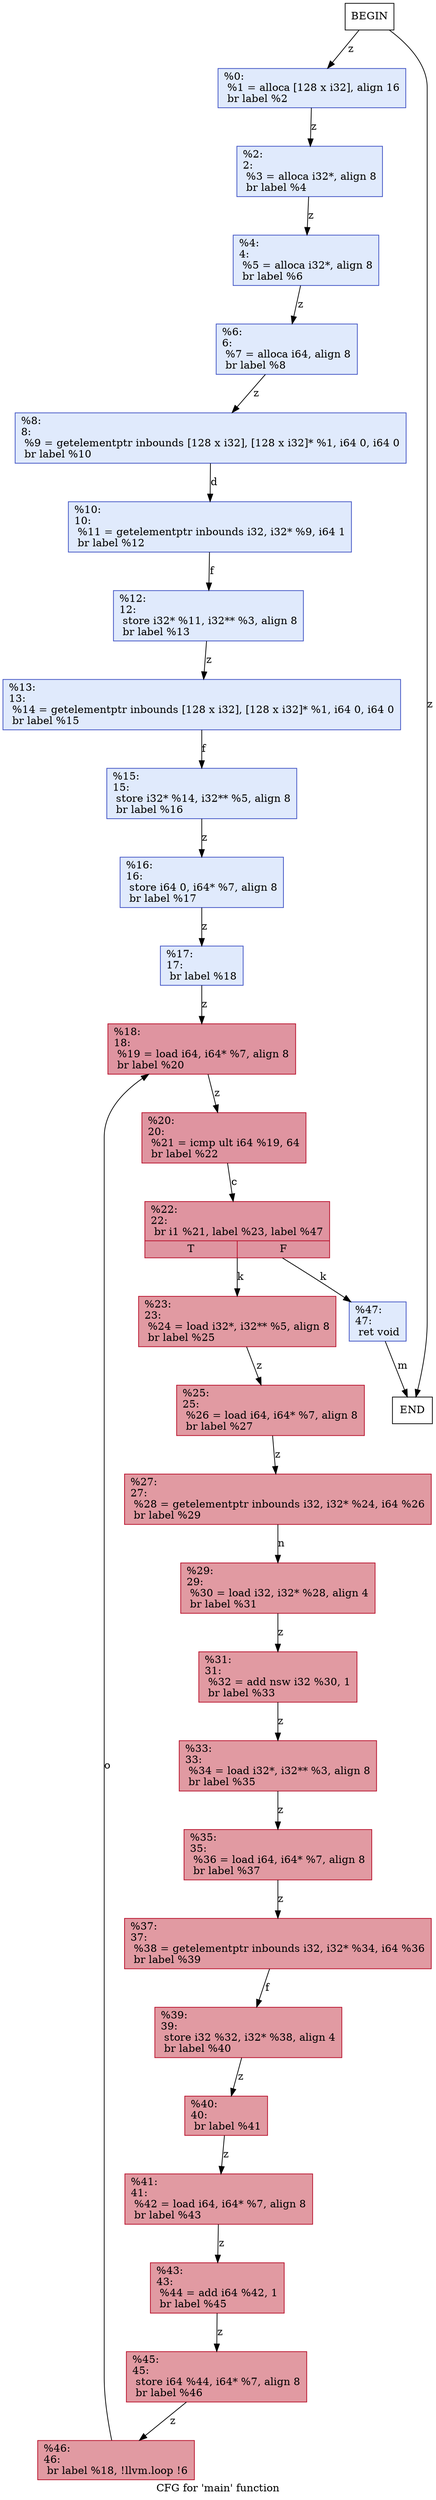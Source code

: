 digraph "CFG for 'main' function" {
	label="CFG for 'main' function";

	Nodebeginmain [shape=record, label="BEGIN"];
	Nodebeginmain -> Node0x848ef0 [label="z"];
	Node0x848ef0 [shape=record,color="#3d50c3ff", style=filled, fillcolor="#b9d0f970",label="{%0:\l  %1 = alloca [128 x i32], align 16\l  br label %2\l}"];
	Node0x848ef0 -> Node0x849c60 [label="z"];
	Node0x849c60 [shape=record,color="#3d50c3ff", style=filled, fillcolor="#b9d0f970",label="{%2:\l2:                                                \l  %3 = alloca i32*, align 8\l  br label %4\l}"];
	Node0x849c60 -> Node0x849dc0 [label="z"];
	Node0x849dc0 [shape=record,color="#3d50c3ff", style=filled, fillcolor="#b9d0f970",label="{%4:\l4:                                                \l  %5 = alloca i32*, align 8\l  br label %6\l}"];
	Node0x849dc0 -> Node0x849f40 [label="z"];
	Node0x849f40 [shape=record,color="#3d50c3ff", style=filled, fillcolor="#b9d0f970",label="{%6:\l6:                                                \l  %7 = alloca i64, align 8\l  br label %8\l}"];
	Node0x849f40 -> Node0x84a070 [label="z"];
	Node0x84a070 [shape=record,color="#3d50c3ff", style=filled, fillcolor="#b9d0f970",label="{%8:\l8:                                                \l  %9 = getelementptr inbounds [128 x i32], [128 x i32]* %1, i64 0, i64 0\l  br label %10\l}"];
	Node0x84a070 -> Node0x849e80 [label="d"];
	Node0x849e80 [shape=record,color="#3d50c3ff", style=filled, fillcolor="#b9d0f970",label="{%10:\l10:                                               \l  %11 = getelementptr inbounds i32, i32* %9, i64 1\l  br label %12\l}"];
	Node0x849e80 -> Node0x84a330 [label="f"];
	Node0x84a330 [shape=record,color="#3d50c3ff", style=filled, fillcolor="#b9d0f970",label="{%12:\l12:                                               \l  store i32* %11, i32** %3, align 8\l  br label %13\l}"];
	Node0x84a330 -> Node0x84a3f0 [label="z"];
	Node0x84a3f0 [shape=record,color="#3d50c3ff", style=filled, fillcolor="#b9d0f970",label="{%13:\l13:                                               \l  %14 = getelementptr inbounds [128 x i32], [128 x i32]* %1, i64 0, i64 0\l  br label %15\l}"];
	Node0x84a3f0 -> Node0x84a570 [label="f"];
	Node0x84a570 [shape=record,color="#3d50c3ff", style=filled, fillcolor="#b9d0f970",label="{%15:\l15:                                               \l  store i32* %14, i32** %5, align 8\l  br label %16\l}"];
	Node0x84a570 -> Node0x84a630 [label="z"];
	Node0x84a630 [shape=record,color="#3d50c3ff", style=filled, fillcolor="#b9d0f970",label="{%16:\l16:                                               \l  store i64 0, i64* %7, align 8\l  br label %17\l}"];
	Node0x84a630 -> Node0x84a6f0 [label="z"];
	Node0x84a6f0 [shape=record,color="#3d50c3ff", style=filled, fillcolor="#b9d0f970",label="{%17:\l17:                                               \l  br label %18\l}"];
	Node0x84a6f0 -> Node0x84a7b0 [label="z"];
	Node0x84a7b0 [shape=record,color="#b70d28ff", style=filled, fillcolor="#b70d2870",label="{%18:\l18:                                               \l  %19 = load i64, i64* %7, align 8\l  br label %20\l}"];
	Node0x84a7b0 -> Node0x84a8e0 [label="z"];
	Node0x84a8e0 [shape=record,color="#b70d28ff", style=filled, fillcolor="#b70d2870",label="{%20:\l20:                                               \l  %21 = icmp ult i64 %19, 64\l  br label %22\l}"];
	Node0x84a8e0 -> Node0x84a9d0 [label="c"];
	Node0x84a9d0 [shape=record,color="#b70d28ff", style=filled, fillcolor="#b70d2870",label="{%22:\l22:                                               \l  br i1 %21, label %23, label %47\l|{<s0>T|<s1>F}}"];
	Node0x84a9d0 -> Node0x84aa90 [label="k"];
	Node0x84a9d0 -> Node0x84aae0 [label="k"];
	Node0x84aa90 [shape=record,color="#b70d28ff", style=filled, fillcolor="#bb1b2c70",label="{%23:\l23:                                               \l  %24 = load i32*, i32** %5, align 8\l  br label %25\l}"];
	Node0x84aa90 -> Node0x84ac90 [label="z"];
	Node0x84ac90 [shape=record,color="#b70d28ff", style=filled, fillcolor="#bb1b2c70",label="{%25:\l25:                                               \l  %26 = load i64, i64* %7, align 8\l  br label %27\l}"];
	Node0x84ac90 -> Node0x84adc0 [label="z"];
	Node0x84adc0 [shape=record,color="#b70d28ff", style=filled, fillcolor="#bb1b2c70",label="{%27:\l27:                                               \l  %28 = getelementptr inbounds i32, i32* %24, i64 %26\l  br label %29\l}"];
	Node0x84adc0 -> Node0x84af20 [label="n"];
	Node0x84af20 [shape=record,color="#b70d28ff", style=filled, fillcolor="#bb1b2c70",label="{%29:\l29:                                               \l  %30 = load i32, i32* %28, align 4\l  br label %31\l}"];
	Node0x84af20 -> Node0x84b050 [label="z"];
	Node0x84b050 [shape=record,color="#b70d28ff", style=filled, fillcolor="#bb1b2c70",label="{%31:\l31:                                               \l  %32 = add nsw i32 %30, 1\l  br label %33\l}"];
	Node0x84b050 -> Node0x84b320 [label="z"];
	Node0x84b320 [shape=record,color="#b70d28ff", style=filled, fillcolor="#bb1b2c70",label="{%33:\l33:                                               \l  %34 = load i32*, i32** %3, align 8\l  br label %35\l}"];
	Node0x84b320 -> Node0x84b450 [label="z"];
	Node0x84b450 [shape=record,color="#b70d28ff", style=filled, fillcolor="#bb1b2c70",label="{%35:\l35:                                               \l  %36 = load i64, i64* %7, align 8\l  br label %37\l}"];
	Node0x84b450 -> Node0x84b580 [label="z"];
	Node0x84b580 [shape=record,color="#b70d28ff", style=filled, fillcolor="#bb1b2c70",label="{%37:\l37:                                               \l  %38 = getelementptr inbounds i32, i32* %34, i64 %36\l  br label %39\l}"];
	Node0x84b580 -> Node0x84b6e0 [label="f"];
	Node0x84b6e0 [shape=record,color="#b70d28ff", style=filled, fillcolor="#bb1b2c70",label="{%39:\l39:                                               \l  store i32 %32, i32* %38, align 4\l  br label %40\l}"];
	Node0x84b6e0 -> Node0x84b7a0 [label="z"];
	Node0x84b7a0 [shape=record,color="#b70d28ff", style=filled, fillcolor="#bb1b2c70",label="{%40:\l40:                                               \l  br label %41\l}"];
	Node0x84b7a0 -> Node0x84b860 [label="z"];
	Node0x84b860 [shape=record,color="#b70d28ff", style=filled, fillcolor="#bb1b2c70",label="{%41:\l41:                                               \l  %42 = load i64, i64* %7, align 8\l  br label %43\l}"];
	Node0x84b860 -> Node0x84b990 [label="z"];
	Node0x84b990 [shape=record,color="#b70d28ff", style=filled, fillcolor="#bb1b2c70",label="{%43:\l43:                                               \l  %44 = add i64 %42, 1\l  br label %45\l}"];
	Node0x84b990 -> Node0x84bae0 [label="z"];
	Node0x84bae0 [shape=record,color="#b70d28ff", style=filled, fillcolor="#bb1b2c70",label="{%45:\l45:                                               \l  store i64 %44, i64* %7, align 8\l  br label %46\l}"];
	Node0x84bae0 -> Node0x84bc30 [label="z"];
	Node0x84bc30 [shape=record,color="#b70d28ff", style=filled, fillcolor="#bb1b2c70",label="{%46:\l46:                                               \l  br label %18, !llvm.loop !6\l}"];
	Node0x84bc30 -> Node0x84a7b0 [label="o"];
	Node0x84aae0 [shape=record,color="#3d50c3ff", style=filled, fillcolor="#b9d0f970",label="{%47:\l47:                                               \l  ret void\l}"];
	Node0x84aae0 -> Nodeendmain [label="m"];
	Nodeendmain [shape=record, label="END"];
	Nodebeginmain -> Nodeendmain [label="z"];
}
